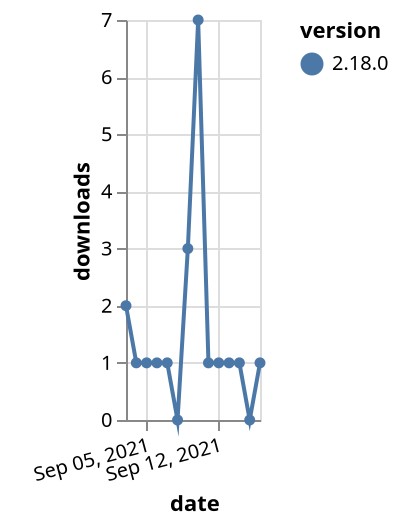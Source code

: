 {"$schema": "https://vega.github.io/schema/vega-lite/v5.json", "description": "A simple bar chart with embedded data.", "data": {"values": [{"date": "2021-09-03", "total": 507, "delta": 2, "version": "2.18.0"}, {"date": "2021-09-04", "total": 508, "delta": 1, "version": "2.18.0"}, {"date": "2021-09-05", "total": 509, "delta": 1, "version": "2.18.0"}, {"date": "2021-09-06", "total": 510, "delta": 1, "version": "2.18.0"}, {"date": "2021-09-07", "total": 511, "delta": 1, "version": "2.18.0"}, {"date": "2021-09-08", "total": 511, "delta": 0, "version": "2.18.0"}, {"date": "2021-09-09", "total": 514, "delta": 3, "version": "2.18.0"}, {"date": "2021-09-10", "total": 521, "delta": 7, "version": "2.18.0"}, {"date": "2021-09-11", "total": 522, "delta": 1, "version": "2.18.0"}, {"date": "2021-09-12", "total": 523, "delta": 1, "version": "2.18.0"}, {"date": "2021-09-13", "total": 524, "delta": 1, "version": "2.18.0"}, {"date": "2021-09-14", "total": 525, "delta": 1, "version": "2.18.0"}, {"date": "2021-09-15", "total": 525, "delta": 0, "version": "2.18.0"}, {"date": "2021-09-16", "total": 526, "delta": 1, "version": "2.18.0"}]}, "width": "container", "mark": {"type": "line", "point": {"filled": true}}, "encoding": {"x": {"field": "date", "type": "temporal", "timeUnit": "yearmonthdate", "title": "date", "axis": {"labelAngle": -15}}, "y": {"field": "delta", "type": "quantitative", "title": "downloads"}, "color": {"field": "version", "type": "nominal"}, "tooltip": {"field": "delta"}}}